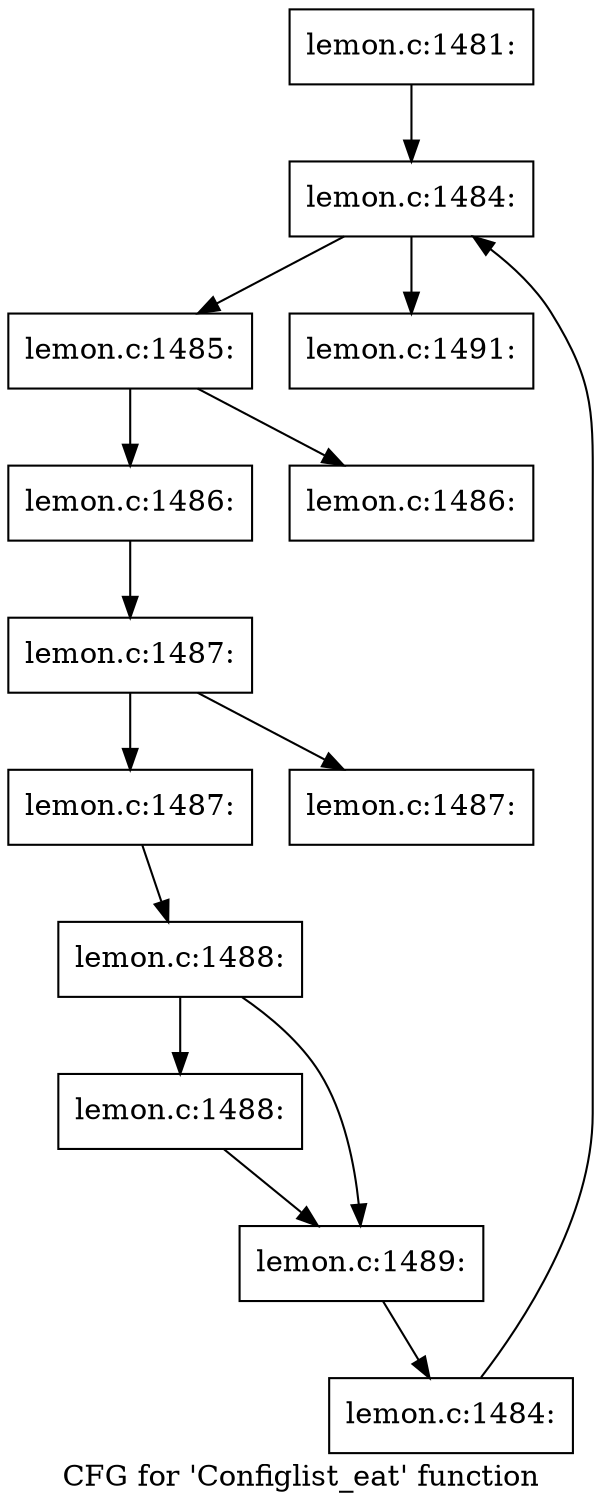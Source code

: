 digraph "CFG for 'Configlist_eat' function" {
	label="CFG for 'Configlist_eat' function";

	Node0x56256536c9d0 [shape=record,label="{lemon.c:1481:}"];
	Node0x56256536c9d0 -> Node0x56256536d090;
	Node0x56256536d090 [shape=record,label="{lemon.c:1484:}"];
	Node0x56256536d090 -> Node0x56256536d1d0;
	Node0x56256536d090 -> Node0x56256536d040;
	Node0x56256536d1d0 [shape=record,label="{lemon.c:1485:}"];
	Node0x56256536d1d0 -> Node0x56256536e120;
	Node0x56256536d1d0 -> Node0x56256536e1c0;
	Node0x56256536e120 [shape=record,label="{lemon.c:1486:}"];
	Node0x56256536e120 -> Node0x56256536e170;
	Node0x56256536e1c0 [shape=record,label="{lemon.c:1486:}"];
	Node0x56256536e170 [shape=record,label="{lemon.c:1487:}"];
	Node0x56256536e170 -> Node0x56256536ea70;
	Node0x56256536e170 -> Node0x56256536ebc0;
	Node0x56256536ea70 [shape=record,label="{lemon.c:1487:}"];
	Node0x56256536ea70 -> Node0x56256536eb70;
	Node0x56256536ebc0 [shape=record,label="{lemon.c:1487:}"];
	Node0x56256536eb70 [shape=record,label="{lemon.c:1488:}"];
	Node0x56256536eb70 -> Node0x56256536f2b0;
	Node0x56256536eb70 -> Node0x56256536f370;
	Node0x56256536f2b0 [shape=record,label="{lemon.c:1488:}"];
	Node0x56256536f2b0 -> Node0x56256536f370;
	Node0x56256536f370 [shape=record,label="{lemon.c:1489:}"];
	Node0x56256536f370 -> Node0x56256536d140;
	Node0x56256536d140 [shape=record,label="{lemon.c:1484:}"];
	Node0x56256536d140 -> Node0x56256536d090;
	Node0x56256536d040 [shape=record,label="{lemon.c:1491:}"];
}
